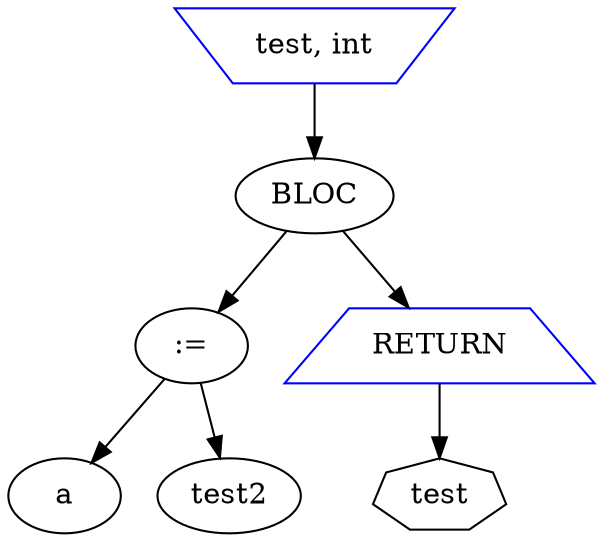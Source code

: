 digraph mon_programme {
node_3E5F68894C5FB0F1 [label="test, int" shape=invtrapezium color=blue];
node_72C69BD2FF039E51 [label="BLOC"];
node_CA0329C651502424 [label=":="];
node_6EA0972962CF020D [label="a"];
node_CA0329C651502424 -> node_6EA0972962CF020D
node_D10FAC5FEB00F246 [label="test2"];
node_CA0329C651502424 -> node_D10FAC5FEB00F246
node_72C69BD2FF039E51 -> node_CA0329C651502424
node_2F7A693DCFCC1D9E [label="RETURN" shape=trapezium color=blue];
node_69D86274D74D983A [label="test" shape=septagon];
node_2F7A693DCFCC1D9E -> node_69D86274D74D983A
node_72C69BD2FF039E51 -> node_2F7A693DCFCC1D9E
node_3E5F68894C5FB0F1 -> node_72C69BD2FF039E51
}
